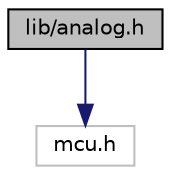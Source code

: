 digraph "lib/analog.h"
{
 // LATEX_PDF_SIZE
  edge [fontname="Helvetica",fontsize="10",labelfontname="Helvetica",labelfontsize="10"];
  node [fontname="Helvetica",fontsize="10",shape=record];
  Node1 [label="lib/analog.h",height=0.2,width=0.4,color="black", fillcolor="grey75", style="filled", fontcolor="black",tooltip="This header file initializes the analog digtal changer (ADC) of the fm4 chip and reads out the analog..."];
  Node1 -> Node2 [color="midnightblue",fontsize="10",style="solid",fontname="Helvetica"];
  Node2 [label="mcu.h",height=0.2,width=0.4,color="grey75", fillcolor="white", style="filled",tooltip=" "];
}
